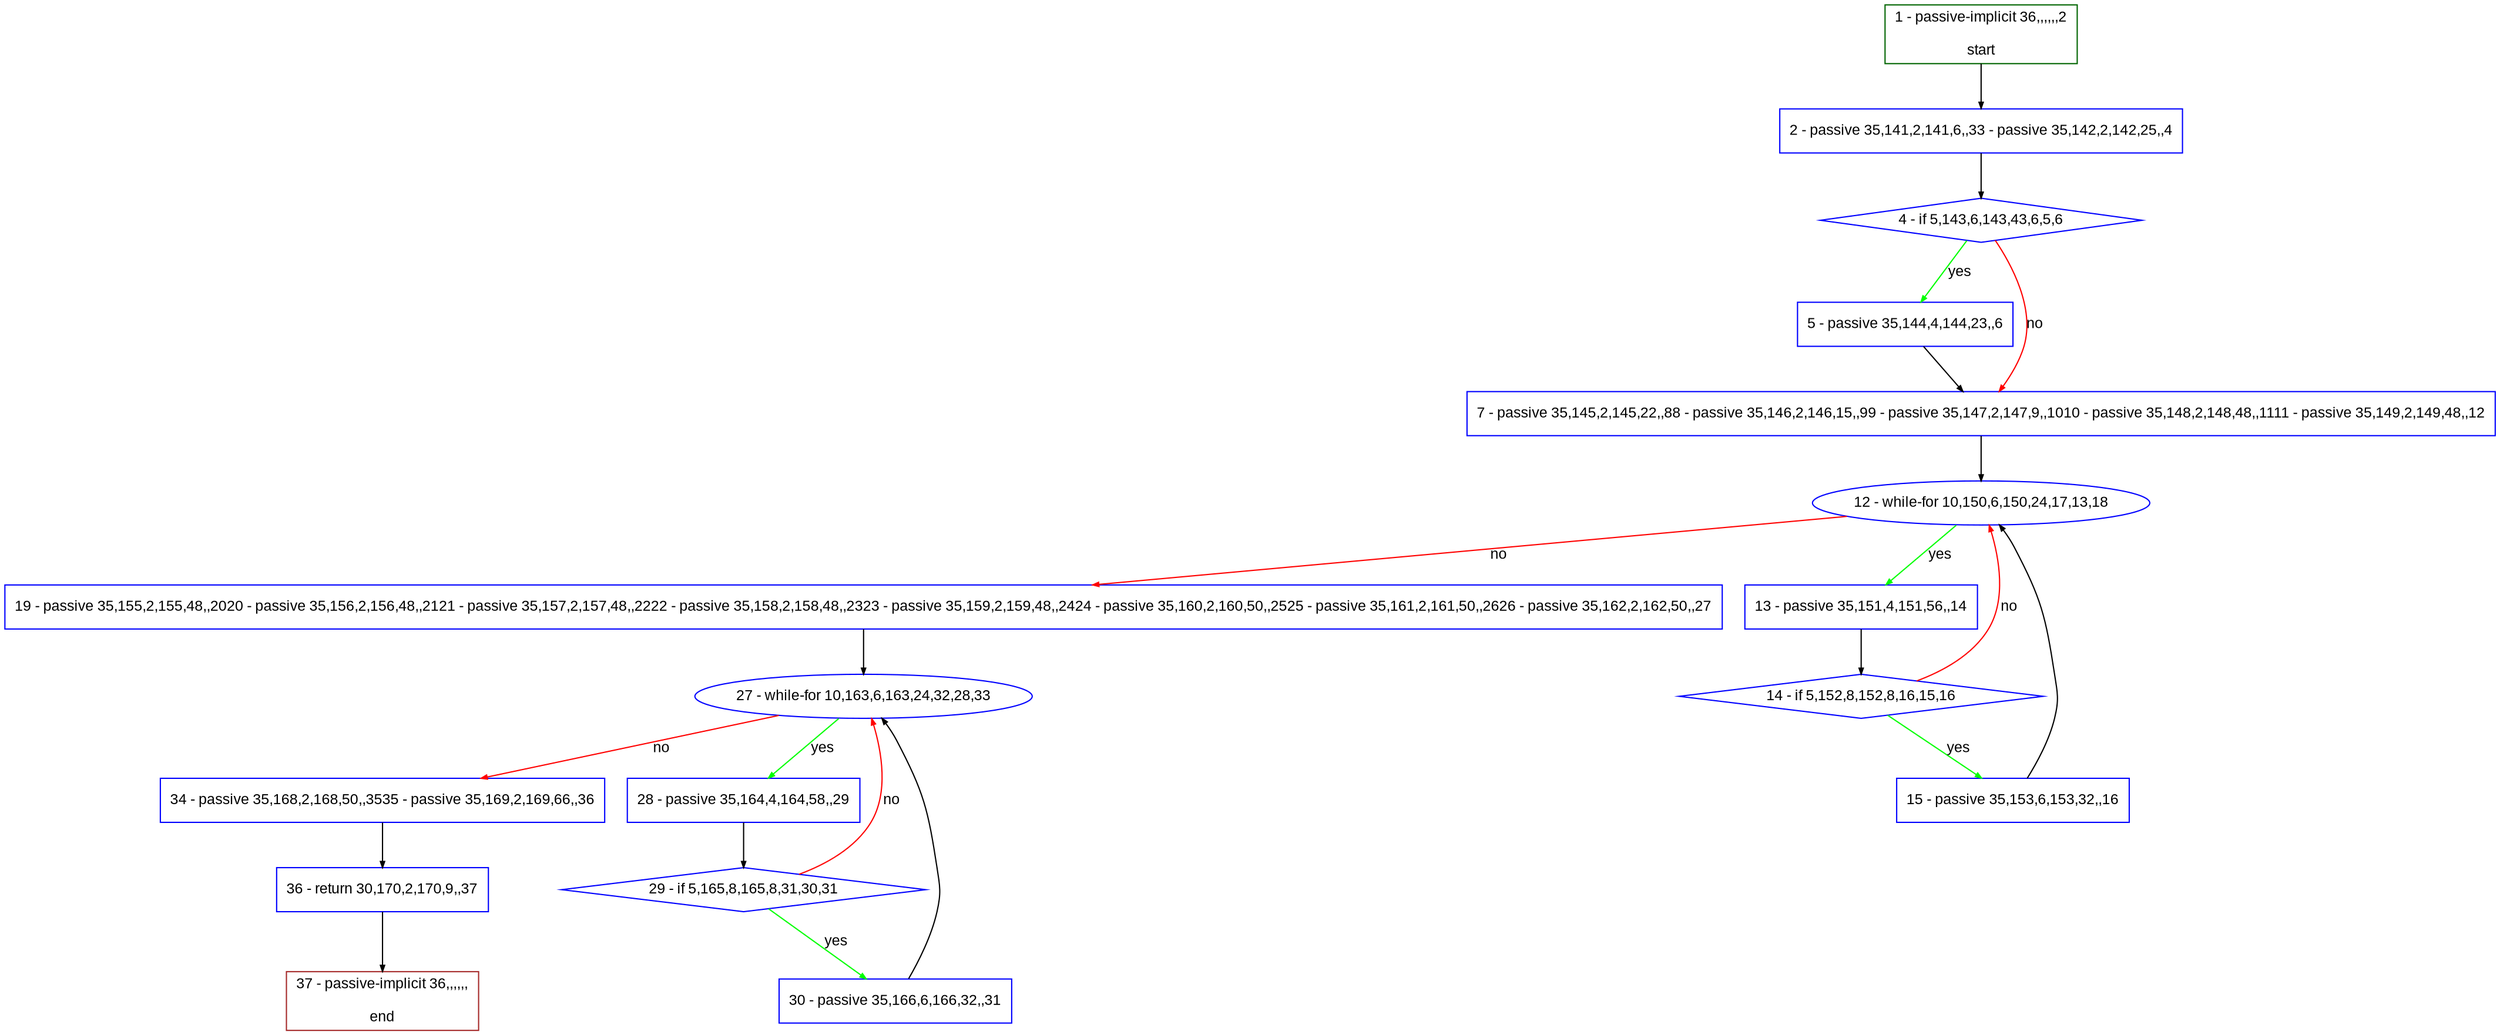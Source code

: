digraph "" {
  graph [pack="true", label="", fontsize="12", packmode="clust", fontname="Arial", fillcolor="#FFFFCC", bgcolor="white", style="rounded,filled", compound="true"];
  node [node_initialized="no", label="", color="grey", fontsize="12", fillcolor="white", fontname="Arial", style="filled", shape="rectangle", compound="true", fixedsize="false"];
  edge [fontcolor="black", arrowhead="normal", arrowtail="none", arrowsize="0.5", ltail="", label="", color="black", fontsize="12", lhead="", fontname="Arial", dir="forward", compound="true"];
  __N1 [label="2 - passive 35,141,2,141,6,,33 - passive 35,142,2,142,25,,4", color="#0000ff", fillcolor="#ffffff", style="filled", shape="box"];
  __N2 [label="1 - passive-implicit 36,,,,,,2\n\nstart", color="#006400", fillcolor="#ffffff", style="filled", shape="box"];
  __N3 [label="4 - if 5,143,6,143,43,6,5,6", color="#0000ff", fillcolor="#ffffff", style="filled", shape="diamond"];
  __N4 [label="5 - passive 35,144,4,144,23,,6", color="#0000ff", fillcolor="#ffffff", style="filled", shape="box"];
  __N5 [label="7 - passive 35,145,2,145,22,,88 - passive 35,146,2,146,15,,99 - passive 35,147,2,147,9,,1010 - passive 35,148,2,148,48,,1111 - passive 35,149,2,149,48,,12", color="#0000ff", fillcolor="#ffffff", style="filled", shape="box"];
  __N6 [label="12 - while-for 10,150,6,150,24,17,13,18", color="#0000ff", fillcolor="#ffffff", style="filled", shape="oval"];
  __N7 [label="13 - passive 35,151,4,151,56,,14", color="#0000ff", fillcolor="#ffffff", style="filled", shape="box"];
  __N8 [label="19 - passive 35,155,2,155,48,,2020 - passive 35,156,2,156,48,,2121 - passive 35,157,2,157,48,,2222 - passive 35,158,2,158,48,,2323 - passive 35,159,2,159,48,,2424 - passive 35,160,2,160,50,,2525 - passive 35,161,2,161,50,,2626 - passive 35,162,2,162,50,,27", color="#0000ff", fillcolor="#ffffff", style="filled", shape="box"];
  __N9 [label="14 - if 5,152,8,152,8,16,15,16", color="#0000ff", fillcolor="#ffffff", style="filled", shape="diamond"];
  __N10 [label="15 - passive 35,153,6,153,32,,16", color="#0000ff", fillcolor="#ffffff", style="filled", shape="box"];
  __N11 [label="27 - while-for 10,163,6,163,24,32,28,33", color="#0000ff", fillcolor="#ffffff", style="filled", shape="oval"];
  __N12 [label="28 - passive 35,164,4,164,58,,29", color="#0000ff", fillcolor="#ffffff", style="filled", shape="box"];
  __N13 [label="34 - passive 35,168,2,168,50,,3535 - passive 35,169,2,169,66,,36", color="#0000ff", fillcolor="#ffffff", style="filled", shape="box"];
  __N14 [label="29 - if 5,165,8,165,8,31,30,31", color="#0000ff", fillcolor="#ffffff", style="filled", shape="diamond"];
  __N15 [label="30 - passive 35,166,6,166,32,,31", color="#0000ff", fillcolor="#ffffff", style="filled", shape="box"];
  __N16 [label="36 - return 30,170,2,170,9,,37", color="#0000ff", fillcolor="#ffffff", style="filled", shape="box"];
  __N17 [label="37 - passive-implicit 36,,,,,,\n\nend", color="#a52a2a", fillcolor="#ffffff", style="filled", shape="box"];
  __N2 -> __N1 [arrowhead="normal", arrowtail="none", color="#000000", label="", dir="forward"];
  __N1 -> __N3 [arrowhead="normal", arrowtail="none", color="#000000", label="", dir="forward"];
  __N3 -> __N4 [arrowhead="normal", arrowtail="none", color="#00ff00", label="yes", dir="forward"];
  __N3 -> __N5 [arrowhead="normal", arrowtail="none", color="#ff0000", label="no", dir="forward"];
  __N4 -> __N5 [arrowhead="normal", arrowtail="none", color="#000000", label="", dir="forward"];
  __N5 -> __N6 [arrowhead="normal", arrowtail="none", color="#000000", label="", dir="forward"];
  __N6 -> __N7 [arrowhead="normal", arrowtail="none", color="#00ff00", label="yes", dir="forward"];
  __N6 -> __N8 [arrowhead="normal", arrowtail="none", color="#ff0000", label="no", dir="forward"];
  __N7 -> __N9 [arrowhead="normal", arrowtail="none", color="#000000", label="", dir="forward"];
  __N9 -> __N6 [arrowhead="normal", arrowtail="none", color="#ff0000", label="no", dir="forward"];
  __N9 -> __N10 [arrowhead="normal", arrowtail="none", color="#00ff00", label="yes", dir="forward"];
  __N10 -> __N6 [arrowhead="normal", arrowtail="none", color="#000000", label="", dir="forward"];
  __N8 -> __N11 [arrowhead="normal", arrowtail="none", color="#000000", label="", dir="forward"];
  __N11 -> __N12 [arrowhead="normal", arrowtail="none", color="#00ff00", label="yes", dir="forward"];
  __N11 -> __N13 [arrowhead="normal", arrowtail="none", color="#ff0000", label="no", dir="forward"];
  __N12 -> __N14 [arrowhead="normal", arrowtail="none", color="#000000", label="", dir="forward"];
  __N14 -> __N11 [arrowhead="normal", arrowtail="none", color="#ff0000", label="no", dir="forward"];
  __N14 -> __N15 [arrowhead="normal", arrowtail="none", color="#00ff00", label="yes", dir="forward"];
  __N15 -> __N11 [arrowhead="normal", arrowtail="none", color="#000000", label="", dir="forward"];
  __N13 -> __N16 [arrowhead="normal", arrowtail="none", color="#000000", label="", dir="forward"];
  __N16 -> __N17 [arrowhead="normal", arrowtail="none", color="#000000", label="", dir="forward"];
}
